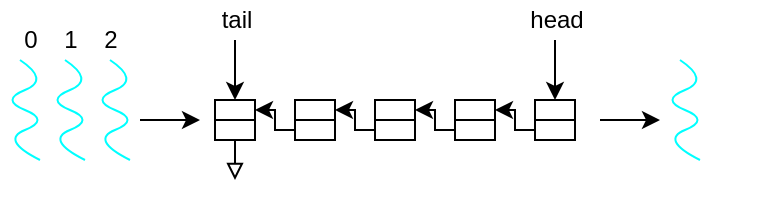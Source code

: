<mxfile version="16.5.1" type="device"><diagram id="NEne7jJrVD0kSvMoDuUh" name="Page-1"><mxGraphModel dx="1033" dy="406" grid="0" gridSize="10" guides="1" tooltips="1" connect="1" arrows="1" fold="1" page="1" pageScale="1" pageWidth="400" pageHeight="200" math="0" shadow="0"><root><mxCell id="0"/><mxCell id="1" parent="0"/><mxCell id="2qwPQ6mru-GpazrdCJMV-59" value="" style="rounded=0;whiteSpace=wrap;html=1;fillColor=none;" vertex="1" parent="1"><mxGeometry x="117.5" y="295" width="20" height="10" as="geometry"/></mxCell><mxCell id="2qwPQ6mru-GpazrdCJMV-103" style="edgeStyle=orthogonalEdgeStyle;rounded=0;orthogonalLoop=1;jettySize=auto;html=1;exitX=0.5;exitY=1;exitDx=0;exitDy=0;endArrow=block;endFill=0;" edge="1" parent="1" source="2qwPQ6mru-GpazrdCJMV-61"><mxGeometry relative="1" as="geometry"><mxPoint x="127.5" y="335" as="targetPoint"/></mxGeometry></mxCell><mxCell id="2qwPQ6mru-GpazrdCJMV-61" value="" style="rounded=0;whiteSpace=wrap;html=1;fillColor=none;" vertex="1" parent="1"><mxGeometry x="117.5" y="305" width="20" height="10" as="geometry"/></mxCell><mxCell id="2qwPQ6mru-GpazrdCJMV-62" value="" style="rounded=0;whiteSpace=wrap;html=1;fillColor=none;" vertex="1" parent="1"><mxGeometry x="157.5" y="295" width="20" height="10" as="geometry"/></mxCell><mxCell id="2qwPQ6mru-GpazrdCJMV-92" style="edgeStyle=orthogonalEdgeStyle;rounded=0;orthogonalLoop=1;jettySize=auto;html=1;exitX=0;exitY=0.5;exitDx=0;exitDy=0;entryX=1;entryY=0.5;entryDx=0;entryDy=0;endArrow=classic;endFill=1;" edge="1" parent="1" source="2qwPQ6mru-GpazrdCJMV-64" target="2qwPQ6mru-GpazrdCJMV-59"><mxGeometry relative="1" as="geometry"><Array as="points"><mxPoint x="147.5" y="310"/><mxPoint x="147.5" y="300"/></Array></mxGeometry></mxCell><mxCell id="2qwPQ6mru-GpazrdCJMV-64" value="" style="rounded=0;whiteSpace=wrap;html=1;fillColor=none;" vertex="1" parent="1"><mxGeometry x="157.5" y="305" width="20" height="10" as="geometry"/></mxCell><mxCell id="2qwPQ6mru-GpazrdCJMV-65" value="" style="rounded=0;whiteSpace=wrap;html=1;fillColor=none;" vertex="1" parent="1"><mxGeometry x="197.5" y="295" width="20" height="10" as="geometry"/></mxCell><mxCell id="2qwPQ6mru-GpazrdCJMV-91" style="edgeStyle=orthogonalEdgeStyle;rounded=0;orthogonalLoop=1;jettySize=auto;html=1;exitX=0;exitY=0.5;exitDx=0;exitDy=0;entryX=1;entryY=0.5;entryDx=0;entryDy=0;endArrow=classic;endFill=1;" edge="1" parent="1" source="2qwPQ6mru-GpazrdCJMV-67" target="2qwPQ6mru-GpazrdCJMV-62"><mxGeometry relative="1" as="geometry"><Array as="points"><mxPoint x="187.5" y="310"/><mxPoint x="187.5" y="300"/></Array></mxGeometry></mxCell><mxCell id="2qwPQ6mru-GpazrdCJMV-67" value="" style="rounded=0;whiteSpace=wrap;html=1;fillColor=none;" vertex="1" parent="1"><mxGeometry x="197.5" y="305" width="20" height="10" as="geometry"/></mxCell><mxCell id="2qwPQ6mru-GpazrdCJMV-68" value="" style="rounded=0;whiteSpace=wrap;html=1;fillColor=none;" vertex="1" parent="1"><mxGeometry x="237.5" y="295" width="20" height="10" as="geometry"/></mxCell><mxCell id="2qwPQ6mru-GpazrdCJMV-90" style="edgeStyle=orthogonalEdgeStyle;rounded=0;orthogonalLoop=1;jettySize=auto;html=1;exitX=0;exitY=0.5;exitDx=0;exitDy=0;entryX=1;entryY=0.5;entryDx=0;entryDy=0;endArrow=classic;endFill=1;" edge="1" parent="1" source="2qwPQ6mru-GpazrdCJMV-70" target="2qwPQ6mru-GpazrdCJMV-65"><mxGeometry relative="1" as="geometry"><Array as="points"><mxPoint x="227.5" y="310"/><mxPoint x="227.5" y="300"/></Array></mxGeometry></mxCell><mxCell id="2qwPQ6mru-GpazrdCJMV-70" value="" style="rounded=0;whiteSpace=wrap;html=1;fillColor=none;" vertex="1" parent="1"><mxGeometry x="237.5" y="305" width="20" height="10" as="geometry"/></mxCell><mxCell id="2qwPQ6mru-GpazrdCJMV-71" value="" style="rounded=0;whiteSpace=wrap;html=1;fillColor=none;" vertex="1" parent="1"><mxGeometry x="277.5" y="295" width="20" height="10" as="geometry"/></mxCell><mxCell id="2qwPQ6mru-GpazrdCJMV-89" style="edgeStyle=orthogonalEdgeStyle;rounded=0;orthogonalLoop=1;jettySize=auto;html=1;exitX=0;exitY=0.5;exitDx=0;exitDy=0;entryX=1;entryY=0.5;entryDx=0;entryDy=0;endArrow=classic;endFill=1;" edge="1" parent="1" source="2qwPQ6mru-GpazrdCJMV-73" target="2qwPQ6mru-GpazrdCJMV-68"><mxGeometry relative="1" as="geometry"><Array as="points"><mxPoint x="267.5" y="310"/><mxPoint x="267.5" y="300"/></Array></mxGeometry></mxCell><mxCell id="2qwPQ6mru-GpazrdCJMV-73" value="" style="rounded=0;whiteSpace=wrap;html=1;fillColor=none;" vertex="1" parent="1"><mxGeometry x="277.5" y="305" width="20" height="10" as="geometry"/></mxCell><mxCell id="2qwPQ6mru-GpazrdCJMV-77" value="" style="curved=1;endArrow=none;html=1;rounded=0;endFill=0;strokeColor=#00FFFF;" edge="1" parent="1"><mxGeometry x="0.197" y="9" width="50" height="50" relative="1" as="geometry"><mxPoint x="360" y="325" as="sourcePoint"/><mxPoint x="350" y="275" as="targetPoint"/><Array as="points"><mxPoint x="340" y="315"/><mxPoint x="365" y="305"/><mxPoint x="340" y="295"/><mxPoint x="365" y="285"/></Array><mxPoint as="offset"/></mxGeometry></mxCell><mxCell id="2qwPQ6mru-GpazrdCJMV-81" style="edgeStyle=orthogonalEdgeStyle;rounded=0;orthogonalLoop=1;jettySize=auto;html=1;exitX=0.5;exitY=1;exitDx=0;exitDy=0;entryX=0.5;entryY=0;entryDx=0;entryDy=0;endArrow=classic;endFill=1;" edge="1" parent="1" target="2qwPQ6mru-GpazrdCJMV-59"><mxGeometry relative="1" as="geometry"><mxPoint x="127.5" y="265" as="sourcePoint"/></mxGeometry></mxCell><mxCell id="2qwPQ6mru-GpazrdCJMV-85" style="edgeStyle=orthogonalEdgeStyle;rounded=0;orthogonalLoop=1;jettySize=auto;html=1;exitX=0.5;exitY=1;exitDx=0;exitDy=0;entryX=0.5;entryY=0;entryDx=0;entryDy=0;endArrow=classic;endFill=1;" edge="1" parent="1" target="2qwPQ6mru-GpazrdCJMV-71"><mxGeometry relative="1" as="geometry"><mxPoint x="287.5" y="265" as="sourcePoint"/></mxGeometry></mxCell><mxCell id="2qwPQ6mru-GpazrdCJMV-87" value="head" style="text;html=1;align=center;verticalAlign=middle;resizable=0;points=[];autosize=1;strokeColor=none;fillColor=none;" vertex="1" parent="1"><mxGeometry x="267.5" y="245" width="40" height="20" as="geometry"/></mxCell><mxCell id="2qwPQ6mru-GpazrdCJMV-88" value="tail" style="text;html=1;align=center;verticalAlign=middle;resizable=0;points=[];autosize=1;strokeColor=none;fillColor=none;" vertex="1" parent="1"><mxGeometry x="112.5" y="245" width="30" height="20" as="geometry"/></mxCell><mxCell id="2qwPQ6mru-GpazrdCJMV-95" value="queue" style="text;html=1;align=center;verticalAlign=middle;resizable=0;points=[];autosize=1;strokeColor=none;fillColor=none;fontColor=#FFFFFF;" vertex="1" parent="1"><mxGeometry x="182.5" y="335" width="50" height="20" as="geometry"/></mxCell><mxCell id="2qwPQ6mru-GpazrdCJMV-96" value="" style="endArrow=classic;html=1;fontColor=#FFFFFF;curved=1;" edge="1" parent="1"><mxGeometry width="50" height="50" relative="1" as="geometry"><mxPoint x="310" y="305" as="sourcePoint"/><mxPoint x="340" y="305" as="targetPoint"/></mxGeometry></mxCell><mxCell id="2qwPQ6mru-GpazrdCJMV-97" value="consumer" style="text;html=1;align=center;verticalAlign=middle;resizable=0;points=[];autosize=1;strokeColor=none;fillColor=none;fontColor=#FFFFFF;" vertex="1" parent="1"><mxGeometry x="320" y="335" width="70" height="20" as="geometry"/></mxCell><mxCell id="2qwPQ6mru-GpazrdCJMV-98" value="" style="curved=1;endArrow=none;html=1;rounded=0;endFill=0;strokeColor=#00FFFF;" edge="1" parent="1"><mxGeometry x="0.197" y="9" width="50" height="50" relative="1" as="geometry"><mxPoint x="30" y="325" as="sourcePoint"/><mxPoint x="20" y="275" as="targetPoint"/><Array as="points"><mxPoint x="10" y="315"/><mxPoint x="35" y="305"/><mxPoint x="10" y="295"/><mxPoint x="35" y="285"/></Array><mxPoint as="offset"/></mxGeometry></mxCell><mxCell id="2qwPQ6mru-GpazrdCJMV-99" value="" style="curved=1;endArrow=none;html=1;rounded=0;endFill=0;strokeColor=#00FFFF;" edge="1" parent="1"><mxGeometry x="0.197" y="9" width="50" height="50" relative="1" as="geometry"><mxPoint x="52.5" y="325" as="sourcePoint"/><mxPoint x="42.5" y="275" as="targetPoint"/><Array as="points"><mxPoint x="32.5" y="315"/><mxPoint x="57.5" y="305"/><mxPoint x="32.5" y="295"/><mxPoint x="57.5" y="285"/></Array><mxPoint as="offset"/></mxGeometry></mxCell><mxCell id="2qwPQ6mru-GpazrdCJMV-100" value="" style="curved=1;endArrow=none;html=1;rounded=0;endFill=0;strokeColor=#00FFFF;" edge="1" parent="1"><mxGeometry x="0.197" y="9" width="50" height="50" relative="1" as="geometry"><mxPoint x="75" y="325" as="sourcePoint"/><mxPoint x="65" y="275" as="targetPoint"/><Array as="points"><mxPoint x="55" y="315"/><mxPoint x="80" y="305"/><mxPoint x="55" y="295"/><mxPoint x="80" y="285"/></Array><mxPoint as="offset"/></mxGeometry></mxCell><mxCell id="2qwPQ6mru-GpazrdCJMV-101" value="producers" style="text;html=1;align=center;verticalAlign=middle;resizable=0;points=[];autosize=1;strokeColor=none;fillColor=none;fontColor=#FFFFFF;" vertex="1" parent="1"><mxGeometry x="10" y="335" width="70" height="20" as="geometry"/></mxCell><mxCell id="2qwPQ6mru-GpazrdCJMV-102" value="" style="endArrow=classic;html=1;fontColor=#FFFFFF;curved=1;" edge="1" parent="1"><mxGeometry width="50" height="50" relative="1" as="geometry"><mxPoint x="80" y="305" as="sourcePoint"/><mxPoint x="110" y="305" as="targetPoint"/></mxGeometry></mxCell><mxCell id="2qwPQ6mru-GpazrdCJMV-105" value="0" style="text;html=1;align=center;verticalAlign=middle;resizable=0;points=[];autosize=1;strokeColor=none;fillColor=none;" vertex="1" parent="1"><mxGeometry x="15" y="255" width="20" height="20" as="geometry"/></mxCell><mxCell id="2qwPQ6mru-GpazrdCJMV-106" value="1" style="text;html=1;align=center;verticalAlign=middle;resizable=0;points=[];autosize=1;strokeColor=none;fillColor=none;" vertex="1" parent="1"><mxGeometry x="35" y="255" width="20" height="20" as="geometry"/></mxCell><mxCell id="2qwPQ6mru-GpazrdCJMV-107" value="2" style="text;html=1;align=center;verticalAlign=middle;resizable=0;points=[];autosize=1;strokeColor=none;fillColor=none;" vertex="1" parent="1"><mxGeometry x="55" y="255" width="20" height="20" as="geometry"/></mxCell></root></mxGraphModel></diagram></mxfile>